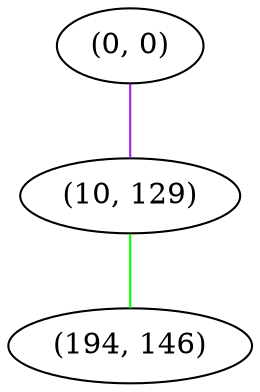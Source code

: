 graph "" {
"(0, 0)";
"(10, 129)";
"(194, 146)";
"(0, 0)" -- "(10, 129)"  [color=purple, key=0, weight=4];
"(10, 129)" -- "(194, 146)"  [color=green, key=0, weight=2];
}
